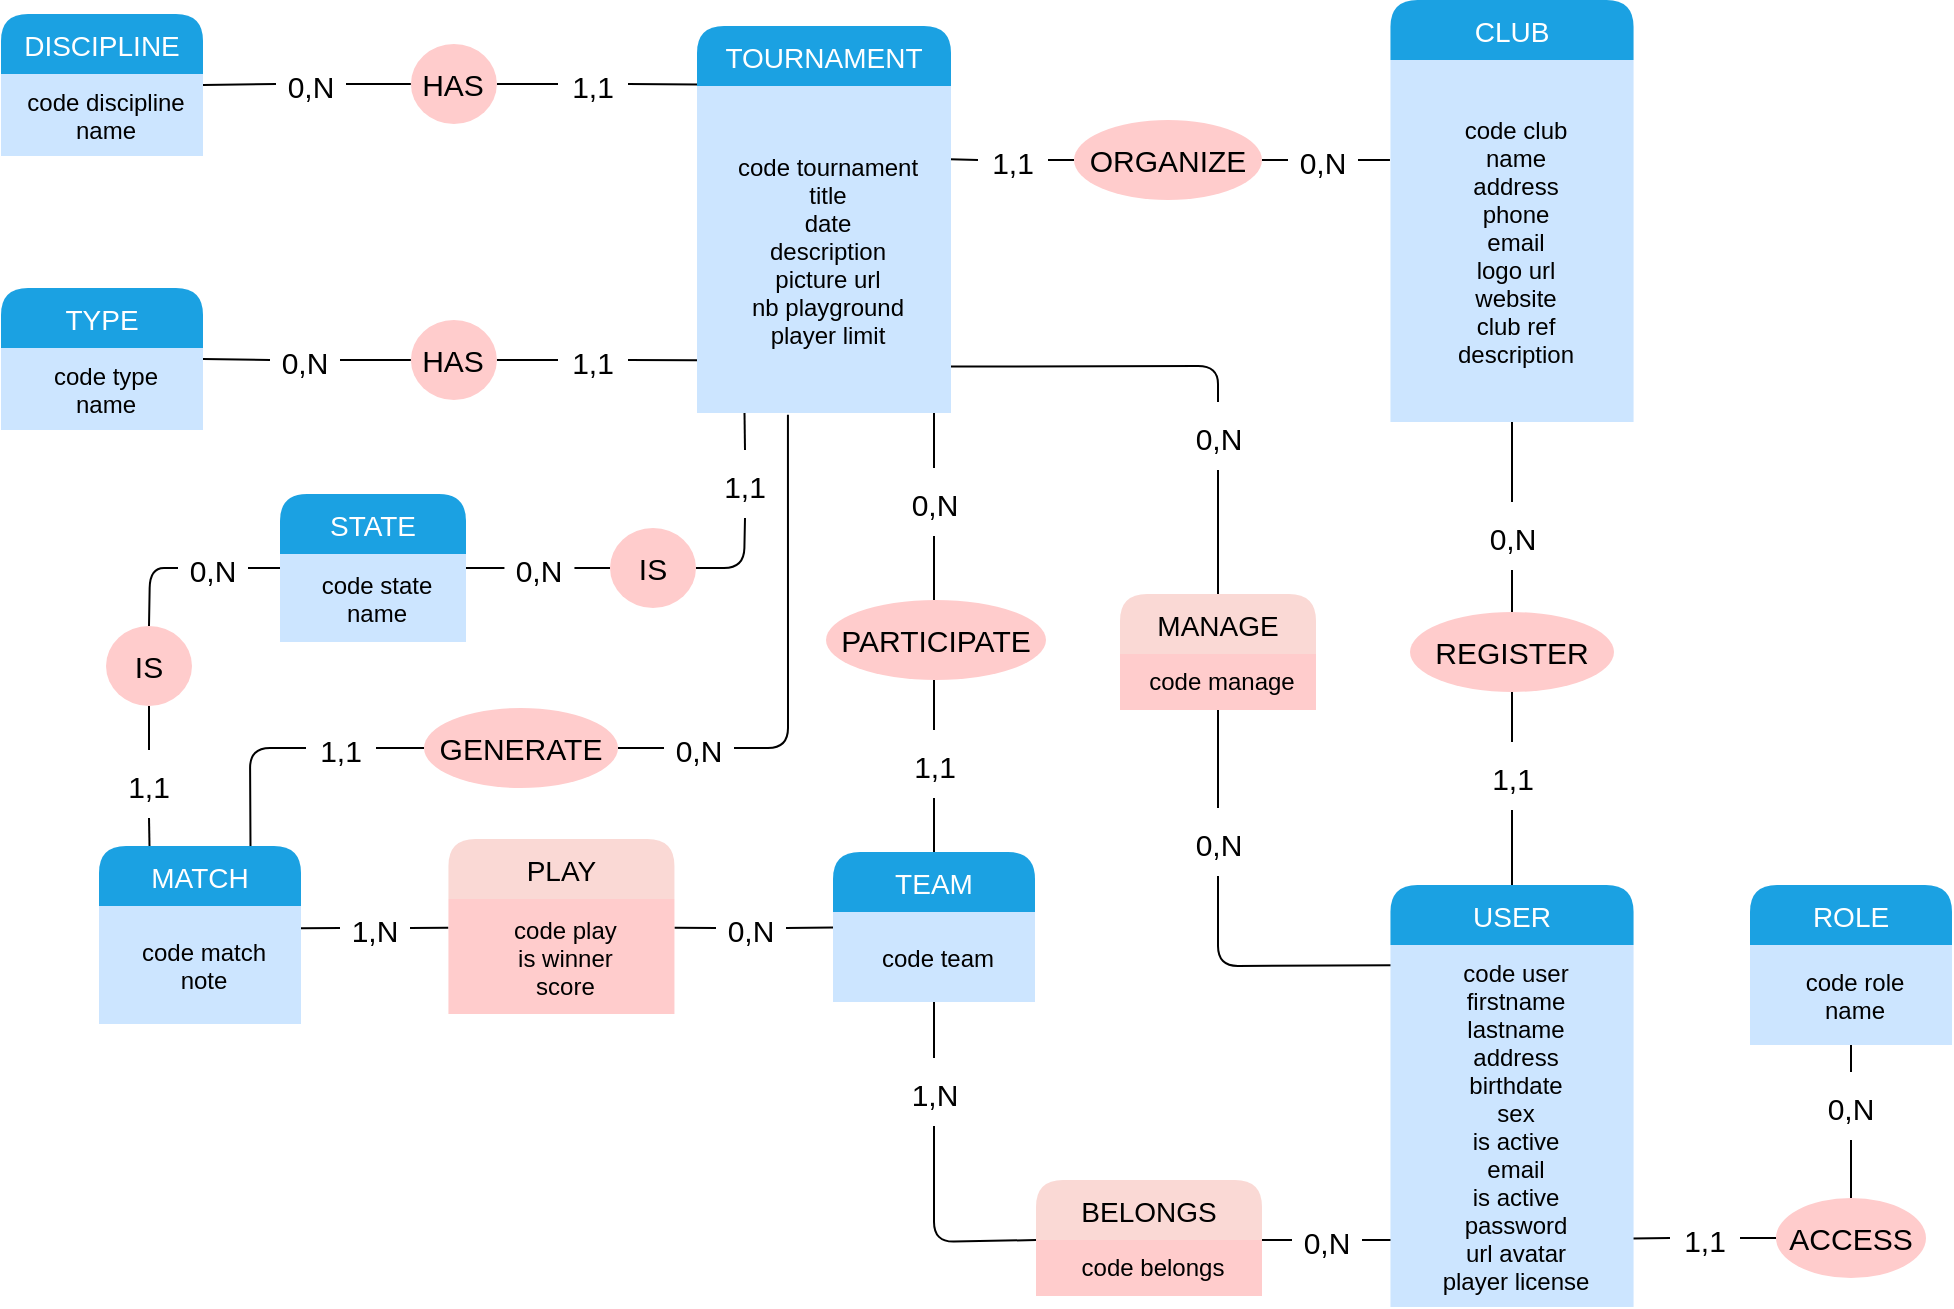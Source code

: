 <mxfile>
    <diagram id="q14IiLRXBmb8PRQ_uYk1" name="Page-1">
        <mxGraphModel dx="358" dy="567" grid="0" gridSize="10" guides="1" tooltips="1" connect="1" arrows="1" fold="1" page="1" pageScale="1" pageWidth="1169" pageHeight="827" background="#ffffff" math="0" shadow="0">
            <root>
                <mxCell id="0"/>
                <mxCell id="1" parent="0"/>
                <mxCell id="47" style="edgeStyle=none;html=1;exitX=1;exitY=0.5;exitDx=0;exitDy=0;entryX=0.007;entryY=0.151;entryDx=0;entryDy=0;entryPerimeter=0;fontSize=15;fontColor=#000000;startArrow=none;strokeColor=#000000;endArrow=none;endFill=0;" parent="1" source="57" target="207" edge="1">
                    <mxGeometry relative="1" as="geometry">
                        <mxPoint x="358.45" y="132.399" as="targetPoint"/>
                    </mxGeometry>
                </mxCell>
                <mxCell id="48" value="" style="edgeStyle=none;html=1;exitX=1;exitY=0.5;exitDx=0;exitDy=0;entryX=0;entryY=0.5;entryDx=0;entryDy=0;fontSize=15;fontColor=#000000;endArrow=none;startArrow=none;strokeColor=#000000;" parent="1" source="52" target="198" edge="1">
                    <mxGeometry relative="1" as="geometry">
                        <mxPoint x="125" y="131.5" as="sourcePoint"/>
                        <mxPoint x="191.0" y="132" as="targetPoint"/>
                    </mxGeometry>
                </mxCell>
                <mxCell id="49" style="edgeStyle=none;html=1;exitX=1;exitY=0.5;exitDx=0;exitDy=0;entryX=0.004;entryY=0.839;entryDx=0;entryDy=0;fontSize=15;fontColor=#000000;startArrow=none;entryPerimeter=0;endArrow=none;endFill=0;strokeColor=#000000;" parent="1" source="60" target="208" edge="1">
                    <mxGeometry relative="1" as="geometry">
                        <mxPoint x="357.55" y="270.031" as="targetPoint"/>
                    </mxGeometry>
                </mxCell>
                <mxCell id="51" value="" style="edgeStyle=none;html=1;exitX=1;exitY=0.5;exitDx=0;exitDy=0;entryX=0;entryY=0.5;entryDx=0;entryDy=0;fontSize=15;fontColor=#000000;endArrow=none;startArrow=none;strokeColor=#000000;" parent="1" source="54" target="196" edge="1">
                    <mxGeometry relative="1" as="geometry">
                        <mxPoint x="124.55" y="269.5" as="sourcePoint"/>
                        <mxPoint x="190.0" y="270" as="targetPoint"/>
                    </mxGeometry>
                </mxCell>
                <UserObject label="&lt;font style=&quot;font-size: 15px ; line-height: 1&quot;&gt;0,N&lt;/font&gt;" lucidchartObjectId="3bly9.hPKQTv" id="52">
                    <mxCell style="html=1;overflow=block;blockSpacing=1;whiteSpace=wrap;fontSize=20.2;spacing=3.8;strokeOpacity=0;fillOpacity=100;rounded=1;absoluteArcSize=1;arcSize=9;fillColor=none;strokeWidth=2;align=center;strokeColor=#000000;fontColor=#000000;" parent="1" vertex="1">
                        <mxGeometry x="159" y="115" width="35" height="34" as="geometry"/>
                    </mxCell>
                </UserObject>
                <mxCell id="53" value="" style="edgeStyle=none;html=1;exitX=1;exitY=0.5;exitDx=0;exitDy=0;entryX=0;entryY=0.5;entryDx=0;entryDy=0;fontSize=15;fontColor=#000000;endArrow=none;strokeColor=#000000;" parent="1" source="194" target="52" edge="1">
                    <mxGeometry relative="1" as="geometry">
                        <mxPoint x="97.0" y="131.5" as="sourcePoint"/>
                        <mxPoint x="191" y="132" as="targetPoint"/>
                    </mxGeometry>
                </mxCell>
                <UserObject label="&lt;font style=&quot;font-size: 15px ; line-height: 1&quot;&gt;0,N&lt;/font&gt;" lucidchartObjectId="3bly9.hPKQTv" id="54">
                    <mxCell style="html=1;overflow=block;blockSpacing=1;whiteSpace=wrap;fontSize=20.2;spacing=3.8;strokeOpacity=0;fillOpacity=100;rounded=1;absoluteArcSize=1;arcSize=9;fillColor=none;strokeWidth=2;align=center;strokeColor=#000000;fontColor=#000000;" parent="1" vertex="1">
                        <mxGeometry x="156" y="253" width="35" height="34" as="geometry"/>
                    </mxCell>
                </UserObject>
                <mxCell id="56" value="" style="edgeStyle=none;html=1;exitX=1;exitY=0.5;exitDx=0;exitDy=0;entryX=0;entryY=0.5;entryDx=0;entryDy=0;fontSize=15;fontColor=#000000;endArrow=none;strokeColor=#000000;" parent="1" source="191" target="54" edge="1">
                    <mxGeometry relative="1" as="geometry">
                        <mxPoint x="98.05" y="269.859" as="sourcePoint"/>
                        <mxPoint x="190.0" y="270" as="targetPoint"/>
                    </mxGeometry>
                </mxCell>
                <UserObject label="&lt;font style=&quot;font-size: 15px ; line-height: 1&quot;&gt;1,1&lt;/font&gt;" lucidchartObjectId="3bly9.hPKQTv" id="57">
                    <mxCell style="html=1;overflow=block;blockSpacing=1;whiteSpace=wrap;fontSize=20.2;spacing=3.8;strokeOpacity=0;fillOpacity=100;rounded=1;absoluteArcSize=1;arcSize=9;fillColor=none;strokeWidth=2;align=center;strokeColor=#000000;fontColor=#000000;" parent="1" vertex="1">
                        <mxGeometry x="300" y="115" width="35" height="34" as="geometry"/>
                    </mxCell>
                </UserObject>
                <mxCell id="58" value="" style="edgeStyle=none;html=1;exitX=1;exitY=0.5;exitDx=0;exitDy=0;entryX=0;entryY=0.5;entryDx=0;entryDy=0;fontSize=15;fontColor=#000000;startArrow=none;endArrow=none;strokeColor=#000000;" parent="1" source="198" target="57" edge="1">
                    <mxGeometry relative="1" as="geometry">
                        <mxPoint x="256.0" y="132" as="sourcePoint"/>
                        <mxPoint x="325.45" y="132.399" as="targetPoint"/>
                    </mxGeometry>
                </mxCell>
                <UserObject label="&lt;font style=&quot;font-size: 15px ; line-height: 1&quot;&gt;1,1&lt;/font&gt;" lucidchartObjectId="3bly9.hPKQTv" id="60">
                    <mxCell style="html=1;overflow=block;blockSpacing=1;whiteSpace=wrap;fontSize=20.2;spacing=3.8;strokeOpacity=0;fillOpacity=100;rounded=1;absoluteArcSize=1;arcSize=9;fillColor=none;strokeWidth=2;align=center;strokeColor=#000000;fontColor=#000000;" parent="1" vertex="1">
                        <mxGeometry x="300" y="253" width="35" height="34" as="geometry"/>
                    </mxCell>
                </UserObject>
                <mxCell id="61" value="" style="edgeStyle=none;html=1;exitX=1;exitY=0.5;exitDx=0;exitDy=0;entryX=0;entryY=0.5;entryDx=0;entryDy=0;fontSize=15;fontColor=#000000;startArrow=none;endArrow=none;strokeColor=#000000;" parent="1" source="196" target="60" edge="1">
                    <mxGeometry relative="1" as="geometry">
                        <mxPoint x="324.55" y="270.031" as="targetPoint"/>
                        <mxPoint x="255.45" y="270" as="sourcePoint"/>
                    </mxGeometry>
                </mxCell>
                <mxCell id="62" style="edgeStyle=none;html=1;exitX=1;exitY=0.5;exitDx=0;exitDy=0;fontSize=15;fontColor=#000000;startArrow=none;strokeColor=#000000;endArrow=none;endFill=0;entryX=-0.002;entryY=0.276;entryDx=0;entryDy=0;entryPerimeter=0;" parent="1" source="67" target="205" edge="1">
                    <mxGeometry relative="1" as="geometry">
                        <mxPoint x="702" y="170" as="targetPoint"/>
                    </mxGeometry>
                </mxCell>
                <mxCell id="64" value="" style="edgeStyle=none;html=1;exitX=1;exitY=0.5;exitDx=0;exitDy=0;entryX=0;entryY=0.5;entryDx=0;entryDy=0;fontSize=15;fontColor=#000000;endArrow=none;startArrow=none;strokeColor=#000000;" parent="1" source="65" target="203" edge="1">
                    <mxGeometry relative="1" as="geometry">
                        <mxPoint x="506" y="169.5" as="sourcePoint"/>
                        <mxPoint x="572" y="170" as="targetPoint"/>
                    </mxGeometry>
                </mxCell>
                <UserObject label="&lt;font style=&quot;font-size: 15px ; line-height: 1&quot;&gt;1,1&lt;/font&gt;" lucidchartObjectId="3bly9.hPKQTv" id="65">
                    <mxCell style="html=1;overflow=block;blockSpacing=1;whiteSpace=wrap;fontSize=20.2;spacing=3.8;strokeOpacity=0;fillOpacity=100;rounded=1;absoluteArcSize=1;arcSize=9;fillColor=none;strokeWidth=2;align=center;strokeColor=#000000;fontColor=#000000;" parent="1" vertex="1">
                        <mxGeometry x="510" y="153" width="35" height="34" as="geometry"/>
                    </mxCell>
                </UserObject>
                <mxCell id="66" value="" style="edgeStyle=none;html=1;exitX=0.996;exitY=0.224;exitDx=0;exitDy=0;entryX=0;entryY=0.5;entryDx=0;entryDy=0;fontSize=15;fontColor=#000000;endArrow=none;exitPerimeter=0;strokeColor=#000000;" parent="1" source="208" target="65" edge="1">
                    <mxGeometry relative="1" as="geometry">
                        <mxPoint x="507.85" y="169.986" as="sourcePoint"/>
                        <mxPoint x="567.55" y="194" as="targetPoint"/>
                    </mxGeometry>
                </mxCell>
                <UserObject label="&lt;font style=&quot;font-size: 15px ; line-height: 1&quot;&gt;0,N&lt;/font&gt;" lucidchartObjectId="3bly9.hPKQTv" id="67">
                    <mxCell style="html=1;overflow=block;blockSpacing=1;whiteSpace=wrap;fontSize=20.2;spacing=3.8;strokeOpacity=0;fillOpacity=100;rounded=1;absoluteArcSize=1;arcSize=9;fillColor=none;strokeWidth=2;align=center;strokeColor=#000000;fontColor=#000000;" parent="1" vertex="1">
                        <mxGeometry x="665" y="153" width="35" height="34" as="geometry"/>
                    </mxCell>
                </UserObject>
                <mxCell id="68" value="" style="edgeStyle=none;html=1;exitX=1;exitY=0.5;exitDx=0;exitDy=0;entryX=0;entryY=0.5;entryDx=0;entryDy=0;fontSize=15;fontColor=#000000;startArrow=none;endArrow=none;strokeColor=#000000;" parent="1" source="203" target="67" edge="1">
                    <mxGeometry relative="1" as="geometry">
                        <mxPoint x="637" y="170" as="sourcePoint"/>
                        <mxPoint x="706.45" y="170.399" as="targetPoint"/>
                    </mxGeometry>
                </mxCell>
                <mxCell id="70" style="edgeStyle=none;html=1;exitX=0.5;exitY=0;exitDx=0;exitDy=0;fontSize=15;fontColor=#000000;endArrow=none;endFill=0;strokeColor=#000000;startArrow=none;entryX=0.5;entryY=1;entryDx=0;entryDy=0;" parent="1" source="72" target="204" edge="1">
                    <mxGeometry relative="1" as="geometry">
                        <mxPoint x="777" y="315" as="targetPoint"/>
                    </mxGeometry>
                </mxCell>
                <mxCell id="71" style="edgeStyle=none;html=1;exitX=0.5;exitY=1;exitDx=0;exitDy=0;entryX=0.5;entryY=0;entryDx=0;entryDy=0;fontSize=15;fontColor=#000000;endArrow=none;endFill=0;strokeColor=#000000;startArrow=none;" parent="1" source="74" target="175" edge="1">
                    <mxGeometry relative="1" as="geometry">
                        <mxPoint x="777" y="515" as="targetPoint"/>
                    </mxGeometry>
                </mxCell>
                <UserObject label="&lt;font style=&quot;font-size: 15px ; line-height: 1&quot;&gt;0,N&lt;/font&gt;" lucidchartObjectId="3bly9.hPKQTv" id="72">
                    <mxCell style="html=1;overflow=block;blockSpacing=1;whiteSpace=wrap;fontSize=20.2;spacing=3.8;strokeOpacity=0;fillOpacity=100;rounded=1;absoluteArcSize=1;arcSize=9;fillColor=none;strokeWidth=2;align=center;strokeColor=#000000;fontColor=#000000;" parent="1" vertex="1">
                        <mxGeometry x="759.5" y="341" width="35" height="34" as="geometry"/>
                    </mxCell>
                </UserObject>
                <mxCell id="73" value="" style="edgeStyle=none;html=1;exitX=0.5;exitY=0;exitDx=0;exitDy=0;fontSize=15;fontColor=#000000;endArrow=none;endFill=0;strokeColor=#000000;entryX=0.5;entryY=1;entryDx=0;entryDy=0;" parent="1" source="202" target="72" edge="1">
                    <mxGeometry relative="1" as="geometry">
                        <mxPoint x="777" y="395" as="sourcePoint"/>
                        <mxPoint x="777" y="315" as="targetPoint"/>
                    </mxGeometry>
                </mxCell>
                <UserObject label="&lt;font style=&quot;font-size: 15px ; line-height: 1&quot;&gt;1,1&lt;/font&gt;" lucidchartObjectId="3bly9.hPKQTv" id="74">
                    <mxCell style="html=1;overflow=block;blockSpacing=1;whiteSpace=wrap;fontSize=20.2;spacing=3.8;strokeOpacity=0;fillOpacity=100;rounded=1;absoluteArcSize=1;arcSize=9;fillColor=none;strokeWidth=2;align=center;strokeColor=#000000;fontColor=#000000;" parent="1" vertex="1">
                        <mxGeometry x="759.5" y="461" width="35" height="34" as="geometry"/>
                    </mxCell>
                </UserObject>
                <mxCell id="75" value="" style="edgeStyle=none;html=1;exitX=0.5;exitY=1;exitDx=0;exitDy=0;entryX=0.5;entryY=0;entryDx=0;entryDy=0;fontSize=15;fontColor=#000000;endArrow=none;endFill=0;strokeColor=#000000;" parent="1" source="202" target="74" edge="1">
                    <mxGeometry relative="1" as="geometry">
                        <mxPoint x="777" y="437.0" as="sourcePoint"/>
                        <mxPoint x="777" y="515.0" as="targetPoint"/>
                    </mxGeometry>
                </mxCell>
                <mxCell id="93" value="" style="edgeStyle=none;html=1;exitX=1;exitY=0.5;exitDx=0;exitDy=0;entryX=0;entryY=0.5;entryDx=0;entryDy=0;fontSize=15;fontColor=#000000;endArrow=none;endFill=0;strokeColor=#000000;startArrow=none;" parent="1" source="94" target="179" edge="1">
                    <mxGeometry relative="1" as="geometry">
                        <mxPoint x="852" y="637.5" as="sourcePoint"/>
                        <mxPoint x="917.0" y="709" as="targetPoint"/>
                        <Array as="points"/>
                    </mxGeometry>
                </mxCell>
                <UserObject label="&lt;font style=&quot;font-size: 15px ; line-height: 1&quot;&gt;1,1&lt;/font&gt;" lucidchartObjectId="3bly9.hPKQTv" id="94">
                    <mxCell style="html=1;overflow=block;blockSpacing=1;whiteSpace=wrap;fontSize=20.2;spacing=3.8;strokeOpacity=0;fillOpacity=100;rounded=1;absoluteArcSize=1;arcSize=9;fillColor=none;strokeWidth=2;align=center;strokeColor=#000000;fontColor=#000000;" parent="1" vertex="1">
                        <mxGeometry x="856" y="692" width="35" height="34" as="geometry"/>
                    </mxCell>
                </UserObject>
                <mxCell id="95" value="" style="edgeStyle=none;html=1;exitX=0.994;exitY=0.811;exitDx=0;exitDy=0;entryX=0;entryY=0.5;entryDx=0;entryDy=0;fontSize=15;fontColor=#000000;endArrow=none;endFill=0;strokeColor=#000000;exitPerimeter=0;" parent="1" source="176" target="94" edge="1">
                    <mxGeometry relative="1" as="geometry">
                        <mxPoint x="851.85" y="637.677" as="sourcePoint"/>
                        <mxPoint x="942.0" y="718" as="targetPoint"/>
                        <Array as="points"/>
                    </mxGeometry>
                </mxCell>
                <UserObject label="&lt;font style=&quot;font-size: 15px ; line-height: 1&quot;&gt;0,N&lt;/font&gt;" lucidchartObjectId="3bly9.hPKQTv" id="96">
                    <mxCell style="html=1;overflow=block;blockSpacing=1;whiteSpace=wrap;fontSize=20.2;spacing=3.8;strokeOpacity=0;fillOpacity=100;rounded=1;absoluteArcSize=1;arcSize=9;fillColor=none;strokeWidth=2;align=center;strokeColor=#000000;fontColor=#000000;" parent="1" vertex="1">
                        <mxGeometry x="929" y="626" width="35" height="34" as="geometry"/>
                    </mxCell>
                </UserObject>
                <mxCell id="107" style="edgeStyle=none;html=1;exitX=0.5;exitY=0;exitDx=0;exitDy=0;entryX=0.5;entryY=1;entryDx=0;entryDy=0;fontSize=15;fontColor=#000000;endArrow=none;endFill=0;strokeColor=#000000;startArrow=none;" parent="1" source="111" target="161" edge="1">
                    <mxGeometry relative="1" as="geometry">
                        <mxPoint x="488" y="592.104" as="targetPoint"/>
                    </mxGeometry>
                </mxCell>
                <UserObject label="&lt;font style=&quot;font-size: 15px ; line-height: 1&quot;&gt;0,N&lt;/font&gt;" lucidchartObjectId="3bly9.hPKQTv" id="109">
                    <mxCell style="html=1;overflow=block;blockSpacing=1;whiteSpace=wrap;fontSize=20.2;spacing=3.8;strokeOpacity=0;fillOpacity=100;rounded=1;absoluteArcSize=1;arcSize=9;fillColor=none;strokeWidth=2;align=center;strokeColor=#000000;fontColor=#000000;" parent="1" vertex="1">
                        <mxGeometry x="667" y="693" width="35" height="34" as="geometry"/>
                    </mxCell>
                </UserObject>
                <mxCell id="110" value="" style="edgeStyle=none;html=1;fontSize=15;fontColor=#000000;endArrow=none;endFill=0;strokeColor=#000000;exitX=1;exitY=0;exitDx=0;exitDy=0;entryX=0;entryY=0.5;entryDx=0;entryDy=0;" parent="1" source="170" target="109" edge="1">
                    <mxGeometry relative="1" as="geometry">
                        <mxPoint x="627.45" y="709.405" as="sourcePoint"/>
                        <mxPoint x="653" y="709" as="targetPoint"/>
                    </mxGeometry>
                </mxCell>
                <UserObject label="&lt;font style=&quot;font-size: 15px ; line-height: 1&quot;&gt;1,N&lt;/font&gt;" lucidchartObjectId="3bly9.hPKQTv" id="111">
                    <mxCell style="html=1;overflow=block;blockSpacing=1;whiteSpace=wrap;fontSize=20.2;spacing=3.8;strokeOpacity=0;fillOpacity=100;rounded=1;absoluteArcSize=1;arcSize=9;fillColor=none;strokeWidth=2;align=center;strokeColor=#000000;fontColor=#000000;" parent="1" vertex="1">
                        <mxGeometry x="470.5" y="619" width="35" height="34" as="geometry"/>
                    </mxCell>
                </UserObject>
                <mxCell id="112" value="" style="edgeStyle=none;html=1;exitX=0;exitY=0;exitDx=0;exitDy=0;entryX=0.5;entryY=1;entryDx=0;entryDy=0;fontSize=15;fontColor=#000000;endArrow=none;endFill=0;strokeColor=#000000;" parent="1" source="170" target="111" edge="1">
                    <mxGeometry relative="1" as="geometry">
                        <mxPoint x="552" y="710" as="sourcePoint"/>
                        <mxPoint x="132" y="549.665" as="targetPoint"/>
                        <Array as="points">
                            <mxPoint x="488" y="711"/>
                        </Array>
                    </mxGeometry>
                </mxCell>
                <mxCell id="121" style="edgeStyle=none;html=1;exitX=0.5;exitY=1;exitDx=0;exitDy=0;entryX=0.5;entryY=0;entryDx=0;entryDy=0;fontSize=15;fontColor=#000000;endArrow=none;endFill=0;strokeColor=#000000;" parent="1" source="113" target="160" edge="1">
                    <mxGeometry relative="1" as="geometry">
                        <mxPoint x="488" y="502.0" as="targetPoint"/>
                    </mxGeometry>
                </mxCell>
                <UserObject label="&lt;font style=&quot;font-size: 15px ; line-height: 1&quot;&gt;1,1&lt;/font&gt;" lucidchartObjectId="3bly9.hPKQTv" id="113">
                    <mxCell style="html=1;overflow=block;blockSpacing=1;whiteSpace=wrap;fontSize=20.2;spacing=3.8;strokeOpacity=0;fillOpacity=100;rounded=1;absoluteArcSize=1;arcSize=9;fillColor=none;strokeWidth=2;align=center;strokeColor=#000000;fontColor=#000000;" parent="1" vertex="1">
                        <mxGeometry x="470.5" y="455" width="35" height="34" as="geometry"/>
                    </mxCell>
                </UserObject>
                <mxCell id="119" style="edgeStyle=none;html=1;exitX=0.5;exitY=0;exitDx=0;exitDy=0;entryX=0.933;entryY=0.995;entryDx=0;entryDy=0;fontSize=15;fontColor=#000000;endArrow=none;endFill=0;strokeColor=#000000;entryPerimeter=0;" parent="1" source="115" target="208" edge="1">
                    <mxGeometry relative="1" as="geometry">
                        <mxPoint x="475" y="296.5" as="targetPoint"/>
                    </mxGeometry>
                </mxCell>
                <UserObject label="&lt;font style=&quot;font-size: 15px ; line-height: 1&quot;&gt;0,N&lt;/font&gt;" lucidchartObjectId="3bly9.hPKQTv" id="115">
                    <mxCell style="html=1;overflow=block;blockSpacing=1;whiteSpace=wrap;fontSize=20.2;spacing=3.8;strokeOpacity=0;fillOpacity=100;rounded=1;absoluteArcSize=1;arcSize=9;fillColor=none;strokeWidth=2;align=center;strokeColor=#000000;fontColor=#000000;" parent="1" vertex="1">
                        <mxGeometry x="470.5" y="324" width="35" height="34" as="geometry"/>
                    </mxCell>
                </UserObject>
                <mxCell id="124" style="edgeStyle=none;html=1;exitX=0.5;exitY=0;exitDx=0;exitDy=0;entryX=0.996;entryY=0.858;entryDx=0;entryDy=0;entryPerimeter=0;fontSize=15;fontColor=#000000;endArrow=none;endFill=0;strokeColor=#000000;startArrow=none;" parent="1" source="126" target="208" edge="1">
                    <mxGeometry relative="1" as="geometry">
                        <Array as="points">
                            <mxPoint x="630" y="273"/>
                        </Array>
                        <mxPoint x="510.7" y="273.584" as="targetPoint"/>
                    </mxGeometry>
                </mxCell>
                <mxCell id="125" style="edgeStyle=none;html=1;exitX=0.5;exitY=1;exitDx=0;exitDy=0;entryX=0.011;entryY=0.056;entryDx=0;entryDy=0;entryPerimeter=0;fontSize=15;fontColor=#000000;endArrow=none;endFill=0;strokeColor=#000000;startArrow=none;" parent="1" source="129" target="176" edge="1">
                    <mxGeometry relative="1" as="geometry">
                        <Array as="points">
                            <mxPoint x="630" y="573"/>
                        </Array>
                        <mxPoint x="700.05" y="572.639" as="targetPoint"/>
                    </mxGeometry>
                </mxCell>
                <mxCell id="128" style="edgeStyle=none;html=1;exitX=0.5;exitY=1;exitDx=0;exitDy=0;entryX=0.5;entryY=0;entryDx=0;entryDy=0;fontSize=15;fontColor=#000000;endArrow=none;endFill=0;strokeColor=#000000;" parent="1" source="126" target="171" edge="1">
                    <mxGeometry relative="1" as="geometry">
                        <mxPoint x="630" y="383" as="targetPoint"/>
                    </mxGeometry>
                </mxCell>
                <UserObject label="&lt;font style=&quot;font-size: 15px ; line-height: 1&quot;&gt;0,N&lt;/font&gt;" lucidchartObjectId="3bly9.hPKQTv" id="126">
                    <mxCell style="html=1;overflow=block;blockSpacing=1;whiteSpace=wrap;fontSize=20.2;spacing=3.8;strokeOpacity=0;fillOpacity=100;rounded=1;absoluteArcSize=1;arcSize=9;fillColor=none;strokeWidth=2;align=center;strokeColor=#000000;fontColor=#000000;" parent="1" vertex="1">
                        <mxGeometry x="612.5" y="291" width="35" height="34" as="geometry"/>
                    </mxCell>
                </UserObject>
                <UserObject label="&lt;font style=&quot;font-size: 15px ; line-height: 1&quot;&gt;0,N&lt;/font&gt;" lucidchartObjectId="3bly9.hPKQTv" id="129">
                    <mxCell style="html=1;overflow=block;blockSpacing=1;whiteSpace=wrap;fontSize=20.2;spacing=3.8;strokeOpacity=0;fillOpacity=100;rounded=1;absoluteArcSize=1;arcSize=9;fillColor=none;strokeWidth=2;align=center;strokeColor=#000000;fontColor=#000000;" parent="1" vertex="1">
                        <mxGeometry x="612.5" y="494" width="35" height="34" as="geometry"/>
                    </mxCell>
                </UserObject>
                <mxCell id="130" value="" style="edgeStyle=none;html=1;exitX=0.5;exitY=1;exitDx=0;exitDy=0;entryX=0.5;entryY=0;entryDx=0;entryDy=0;fontSize=15;fontColor=#000000;endArrow=none;endFill=0;strokeColor=#000000;" parent="1" source="172" target="129" edge="1">
                    <mxGeometry relative="1" as="geometry">
                        <mxPoint x="630" y="449" as="sourcePoint"/>
                        <mxPoint x="719.05" y="593.639" as="targetPoint"/>
                        <Array as="points"/>
                    </mxGeometry>
                </mxCell>
                <mxCell id="135" value="" style="edgeStyle=none;html=1;fontSize=15;fontColor=#000000;endArrow=none;endFill=0;strokeColor=#000000;exitX=1;exitY=0.5;exitDx=0;exitDy=0;entryX=0.005;entryY=0.815;entryDx=0;entryDy=0;entryPerimeter=0;" parent="1" source="109" target="176" edge="1">
                    <mxGeometry relative="1" as="geometry">
                        <mxPoint x="644.45" y="719" as="sourcePoint"/>
                        <mxPoint x="702.3" y="709.974" as="targetPoint"/>
                    </mxGeometry>
                </mxCell>
                <mxCell id="139" style="edgeStyle=none;html=1;exitX=0.5;exitY=1;exitDx=0;exitDy=0;entryX=0.5;entryY=0;entryDx=0;entryDy=0;fontSize=15;fontColor=#000000;endArrow=none;endFill=0;strokeColor=#000000;" parent="1" target="113" edge="1">
                    <mxGeometry relative="1" as="geometry">
                        <mxPoint x="488" y="430" as="sourcePoint"/>
                        <mxPoint x="461" y="615" as="targetPoint"/>
                    </mxGeometry>
                </mxCell>
                <UserObject label="&lt;font style=&quot;font-size: 15px ; line-height: 1&quot;&gt;0,N&lt;/font&gt;" lucidchartObjectId="3bly9.hPKQTv" id="142">
                    <mxCell style="html=1;overflow=block;blockSpacing=1;whiteSpace=wrap;fontSize=20.2;spacing=3.8;strokeOpacity=0;fillOpacity=100;rounded=1;absoluteArcSize=1;arcSize=35;fillColor=none;strokeWidth=2;align=center;strokeColor=#000000;fontColor=#000000;" parent="1" vertex="1">
                        <mxGeometry x="353" y="447" width="35" height="34" as="geometry"/>
                    </mxCell>
                </UserObject>
                <mxCell id="144" style="edgeStyle=none;html=1;exitX=1;exitY=0.5;exitDx=0;exitDy=0;entryX=0;entryY=0.5;entryDx=0;entryDy=0;fontSize=15;fontColor=#000000;endArrow=none;endFill=0;strokeColor=#000000;" parent="1" source="200" target="142" edge="1">
                    <mxGeometry relative="1" as="geometry">
                        <mxPoint x="214.45" y="464" as="sourcePoint"/>
                        <mxPoint x="338" y="464.0" as="targetPoint"/>
                    </mxGeometry>
                </mxCell>
                <mxCell id="145" style="edgeStyle=none;html=1;exitX=0.358;exitY=1.005;exitDx=0;exitDy=0;entryX=1;entryY=0.5;entryDx=0;entryDy=0;fontSize=15;fontColor=#000000;endArrow=none;endFill=0;strokeColor=#000000;exitPerimeter=0;" parent="1" source="208" target="142" edge="1">
                    <mxGeometry relative="1" as="geometry">
                        <mxPoint x="425.883" y="297.318" as="sourcePoint"/>
                        <mxPoint x="409.0" y="464" as="targetPoint"/>
                        <Array as="points">
                            <mxPoint x="415" y="464"/>
                        </Array>
                    </mxGeometry>
                </mxCell>
                <mxCell id="146" style="edgeStyle=none;html=1;exitX=0;exitY=0.5;exitDx=0;exitDy=0;fontSize=15;fontColor=#000000;endArrow=none;endFill=0;strokeColor=#000000;entryX=1;entryY=0.5;entryDx=0;entryDy=0;" parent="1" source="200" target="147" edge="1">
                    <mxGeometry relative="1" as="geometry">
                        <mxPoint x="149.0" y="464" as="sourcePoint"/>
                        <mxPoint x="112" y="464" as="targetPoint"/>
                    </mxGeometry>
                </mxCell>
                <UserObject label="&lt;font style=&quot;font-size: 15px ; line-height: 1&quot;&gt;1,1&lt;/font&gt;" lucidchartObjectId="3bly9.hPKQTv" id="147">
                    <mxCell style="html=1;overflow=block;blockSpacing=1;whiteSpace=wrap;fontSize=20.2;spacing=3.8;strokeOpacity=0;fillOpacity=100;rounded=1;absoluteArcSize=1;arcSize=35;fillColor=none;strokeWidth=2;align=center;strokeColor=#000000;fontColor=#000000;" parent="1" vertex="1">
                        <mxGeometry x="174" y="447" width="35" height="34" as="geometry"/>
                    </mxCell>
                </UserObject>
                <mxCell id="148" style="edgeStyle=none;html=1;exitX=0;exitY=0.5;exitDx=0;exitDy=0;fontSize=15;fontColor=#000000;endArrow=none;endFill=0;strokeColor=#000000;entryX=0.75;entryY=0;entryDx=0;entryDy=0;" parent="1" source="147" target="158" edge="1">
                    <mxGeometry relative="1" as="geometry">
                        <mxPoint x="167.0" y="402" as="sourcePoint"/>
                        <mxPoint x="35" y="497.5" as="targetPoint"/>
                        <Array as="points">
                            <mxPoint x="146" y="464"/>
                        </Array>
                    </mxGeometry>
                </mxCell>
                <UserObject label="&lt;font style=&quot;font-size: 15px ; line-height: 1&quot;&gt;1,N&lt;/font&gt;" lucidchartObjectId="3bly9.hPKQTv" id="151">
                    <mxCell style="html=1;overflow=block;blockSpacing=1;whiteSpace=wrap;fontSize=20.2;spacing=3.8;strokeOpacity=0;fillOpacity=100;rounded=1;absoluteArcSize=1;arcSize=9;fillColor=none;strokeWidth=2;align=center;strokeColor=#000000;fontColor=#000000;" parent="1" vertex="1">
                        <mxGeometry x="191" y="537" width="35" height="34" as="geometry"/>
                    </mxCell>
                </UserObject>
                <UserObject label="&lt;font style=&quot;font-size: 15px ; line-height: 1&quot;&gt;0,N&lt;/font&gt;" lucidchartObjectId="3bly9.hPKQTv" id="152">
                    <mxCell style="html=1;overflow=block;blockSpacing=1;whiteSpace=wrap;fontSize=20.2;spacing=3.8;strokeOpacity=0;fillOpacity=100;rounded=1;absoluteArcSize=1;arcSize=35;fillColor=none;strokeWidth=2;align=center;strokeColor=#000000;fontColor=#000000;" parent="1" vertex="1">
                        <mxGeometry x="379" y="537" width="35" height="34" as="geometry"/>
                    </mxCell>
                </UserObject>
                <mxCell id="154" style="edgeStyle=none;html=1;entryX=1;entryY=0.5;entryDx=0;entryDy=0;fontSize=15;fontColor=#000000;endArrow=none;endFill=0;strokeColor=#000000;startArrow=none;exitX=0.004;exitY=0.173;exitDx=0;exitDy=0;exitPerimeter=0;" parent="1" source="161" target="152" edge="1">
                    <mxGeometry relative="1" as="geometry">
                        <mxPoint x="385" y="554" as="sourcePoint"/>
                        <mxPoint x="437" y="613.608" as="targetPoint"/>
                    </mxGeometry>
                </mxCell>
                <mxCell id="155" style="edgeStyle=none;html=1;entryX=0;entryY=0.5;entryDx=0;entryDy=0;fontSize=15;fontColor=#000000;endArrow=none;endFill=0;strokeColor=#000000;startArrow=none;exitX=1;exitY=0.25;exitDx=0;exitDy=0;" parent="1" source="167" target="152" edge="1">
                    <mxGeometry relative="1" as="geometry">
                        <mxPoint x="278" y="554" as="sourcePoint"/>
                        <mxPoint x="356" y="554.0" as="targetPoint"/>
                    </mxGeometry>
                </mxCell>
                <mxCell id="156" style="edgeStyle=none;html=1;exitX=0.999;exitY=0.189;exitDx=0;exitDy=0;entryX=0;entryY=0.5;entryDx=0;entryDy=0;fontSize=15;fontColor=#000000;endArrow=none;endFill=0;strokeColor=#000000;startArrow=none;exitPerimeter=0;" parent="1" source="159" target="151" edge="1">
                    <mxGeometry relative="1" as="geometry">
                        <mxPoint x="94.95" y="548.66" as="sourcePoint"/>
                        <mxPoint x="436" y="613.608" as="targetPoint"/>
                    </mxGeometry>
                </mxCell>
                <mxCell id="157" style="edgeStyle=none;html=1;entryX=1;entryY=0.5;entryDx=0;entryDy=0;fontSize=15;fontColor=#000000;endArrow=none;endFill=0;strokeColor=#000000;startArrow=none;exitX=0;exitY=0.25;exitDx=0;exitDy=0;" parent="1" source="167" target="151" edge="1">
                    <mxGeometry relative="1" as="geometry">
                        <mxPoint x="128" y="554" as="sourcePoint"/>
                        <mxPoint x="93" y="553" as="targetPoint"/>
                    </mxGeometry>
                </mxCell>
                <mxCell id="158" value="MATCH" style="swimlane;childLayout=stackLayout;horizontal=1;startSize=30;horizontalStack=0;rounded=1;fontSize=14;fontStyle=0;strokeWidth=2;resizeParent=0;resizeLast=1;shadow=0;dashed=0;align=center;fillColor=#1ba1e2;fontColor=#ffffff;strokeColor=none;swimlaneLine=0;" parent="1" vertex="1">
                    <mxGeometry x="70.5" y="513" width="101" height="89" as="geometry">
                        <mxRectangle x="206" y="605" width="76" height="30" as="alternateBounds"/>
                    </mxGeometry>
                </mxCell>
                <mxCell id="159" value="code match&#10;note" style="align=center;strokeColor=none;fillColor=#cce5ff;spacingLeft=4;fontSize=12;verticalAlign=middle;resizable=0;rotatable=0;part=1;fontColor=#000000;" parent="158" vertex="1">
                    <mxGeometry y="30" width="101" height="59" as="geometry"/>
                </mxCell>
                <mxCell id="160" value="TEAM" style="swimlane;childLayout=stackLayout;horizontal=1;startSize=30;horizontalStack=0;rounded=1;fontSize=14;fontStyle=0;strokeWidth=2;resizeParent=0;resizeLast=1;shadow=0;dashed=0;align=center;fillColor=#1ba1e2;fontColor=#ffffff;strokeColor=none;swimlaneLine=0;" parent="1" vertex="1">
                    <mxGeometry x="437.5" y="516" width="101" height="75" as="geometry">
                        <mxRectangle x="206" y="605" width="76" height="30" as="alternateBounds"/>
                    </mxGeometry>
                </mxCell>
                <mxCell id="161" value="code team" style="align=center;strokeColor=none;fillColor=#cce5ff;spacingLeft=4;fontSize=12;verticalAlign=middle;resizable=0;rotatable=0;part=1;fontColor=#000000;" parent="160" vertex="1">
                    <mxGeometry y="30" width="101" height="45" as="geometry"/>
                </mxCell>
                <mxCell id="166" value="PLAY" style="swimlane;childLayout=stackLayout;horizontal=1;startSize=30;horizontalStack=0;rounded=1;fontSize=14;fontStyle=0;strokeWidth=2;resizeParent=0;resizeLast=1;shadow=0;dashed=0;align=center;fillColor=#fad9d5;strokeColor=none;swimlaneLine=0;fontColor=#000000;" parent="1" vertex="1">
                    <mxGeometry x="245.22" y="509.5" width="113" height="87.5" as="geometry">
                        <mxRectangle x="206" y="605" width="76" height="30" as="alternateBounds"/>
                    </mxGeometry>
                </mxCell>
                <mxCell id="167" value="code play&#10;is winner&#10;score" style="align=center;strokeColor=none;fillColor=#ffcccc;spacingLeft=4;fontSize=12;verticalAlign=middle;resizable=0;rotatable=0;part=1;fontColor=#000000;" parent="166" vertex="1">
                    <mxGeometry y="30" width="113" height="57.5" as="geometry"/>
                </mxCell>
                <mxCell id="169" value="BELONGS" style="swimlane;childLayout=stackLayout;horizontal=1;startSize=30;horizontalStack=0;rounded=1;fontSize=14;fontStyle=0;strokeWidth=2;resizeParent=0;resizeLast=1;shadow=0;dashed=0;align=center;fillColor=#fad9d5;strokeColor=none;swimlaneLine=0;fontColor=#000000;" parent="1" vertex="1">
                    <mxGeometry x="539" y="680" width="113" height="58" as="geometry">
                        <mxRectangle x="206" y="605" width="76" height="30" as="alternateBounds"/>
                    </mxGeometry>
                </mxCell>
                <mxCell id="170" value="code belongs" style="align=center;strokeColor=none;fillColor=#ffcccc;spacingLeft=4;fontSize=12;verticalAlign=top;resizable=0;rotatable=0;part=1;fontColor=#000000;" parent="169" vertex="1">
                    <mxGeometry y="30" width="113" height="28" as="geometry"/>
                </mxCell>
                <mxCell id="171" value="MANAGE" style="swimlane;childLayout=stackLayout;horizontal=1;startSize=30;horizontalStack=0;rounded=1;fontSize=14;fontStyle=0;strokeWidth=2;resizeParent=0;resizeLast=1;shadow=0;dashed=0;align=center;fillColor=#fad9d5;strokeColor=none;swimlaneLine=0;fontColor=#000000;" parent="1" vertex="1">
                    <mxGeometry x="581" y="387" width="98" height="58" as="geometry">
                        <mxRectangle x="206" y="605" width="76" height="30" as="alternateBounds"/>
                    </mxGeometry>
                </mxCell>
                <mxCell id="172" value="code manage" style="align=center;strokeColor=none;fillColor=#ffcccc;spacingLeft=4;fontSize=12;verticalAlign=top;resizable=0;rotatable=0;part=1;fontColor=#000000;" parent="171" vertex="1">
                    <mxGeometry y="30" width="98" height="28" as="geometry"/>
                </mxCell>
                <mxCell id="175" value="USER" style="swimlane;childLayout=stackLayout;horizontal=1;startSize=30;horizontalStack=0;rounded=1;fontSize=14;fontStyle=0;strokeWidth=2;resizeParent=0;resizeLast=1;shadow=0;dashed=0;align=center;fillColor=#1ba1e2;fontColor=#ffffff;strokeColor=none;swimlaneLine=0;" parent="1" vertex="1">
                    <mxGeometry x="716.23" y="532.5" width="121.55" height="211" as="geometry">
                        <mxRectangle x="206" y="605" width="76" height="30" as="alternateBounds"/>
                    </mxGeometry>
                </mxCell>
                <mxCell id="176" value="code user&#10;firstname&#10;lastname&#10;address&#10;birthdate&#10;sex&#10;is active&#10;email&#10;is active&#10;password&#10;url avatar&#10;player license" style="align=center;strokeColor=none;fillColor=#cce5ff;spacingLeft=4;fontSize=12;verticalAlign=middle;resizable=0;rotatable=0;part=1;fontColor=#000000;" parent="175" vertex="1">
                    <mxGeometry y="30" width="121.55" height="181" as="geometry"/>
                </mxCell>
                <mxCell id="177" value="ROLE" style="swimlane;childLayout=stackLayout;horizontal=1;startSize=30;horizontalStack=0;rounded=1;fontSize=14;fontStyle=0;strokeWidth=2;resizeParent=0;resizeLast=1;shadow=0;dashed=0;align=center;fillColor=#1ba1e2;fontColor=#ffffff;strokeColor=none;swimlaneLine=0;" parent="1" vertex="1">
                    <mxGeometry x="896" y="532.5" width="101" height="80" as="geometry">
                        <mxRectangle x="206" y="605" width="76" height="30" as="alternateBounds"/>
                    </mxGeometry>
                </mxCell>
                <mxCell id="178" value="code role&#10;name" style="align=center;strokeColor=none;fillColor=#cce5ff;spacingLeft=4;fontSize=12;verticalAlign=middle;resizable=0;rotatable=0;part=1;fontColor=#000000;" parent="177" vertex="1">
                    <mxGeometry y="30" width="101" height="50" as="geometry"/>
                </mxCell>
                <mxCell id="179" value="ACCESS" style="ellipse;whiteSpace=wrap;html=1;align=center;rounded=1;fontSize=15;fillColor=#ffcccc;strokeColor=none;fontColor=#000000;" parent="1" vertex="1">
                    <mxGeometry x="909" y="689" width="75" height="40" as="geometry"/>
                </mxCell>
                <mxCell id="180" value="" style="edgeStyle=none;html=1;exitX=0.5;exitY=0;exitDx=0;exitDy=0;entryX=0.5;entryY=1;entryDx=0;entryDy=0;fontSize=15;fontColor=#000000;endArrow=none;endFill=0;strokeColor=#000000;startArrow=none;" parent="1" source="179" target="96" edge="1">
                    <mxGeometry relative="1" as="geometry">
                        <mxPoint x="900" y="719" as="sourcePoint"/>
                        <mxPoint x="915.0" y="719" as="targetPoint"/>
                        <Array as="points"/>
                    </mxGeometry>
                </mxCell>
                <mxCell id="181" value="" style="edgeStyle=none;html=1;entryX=0.5;entryY=0;entryDx=0;entryDy=0;fontSize=15;fontColor=#000000;endArrow=none;endFill=0;strokeColor=#000000;startArrow=none;exitX=0.5;exitY=1;exitDx=0;exitDy=0;" parent="1" source="177" target="96" edge="1">
                    <mxGeometry relative="1" as="geometry">
                        <mxPoint x="1007" y="709" as="sourcePoint"/>
                        <mxPoint x="970" y="719" as="targetPoint"/>
                        <Array as="points"/>
                    </mxGeometry>
                </mxCell>
                <mxCell id="191" value="TYPE" style="swimlane;childLayout=stackLayout;horizontal=1;startSize=30;horizontalStack=0;rounded=1;fontSize=14;fontStyle=0;strokeWidth=2;resizeParent=0;resizeLast=1;shadow=0;dashed=0;align=center;fillColor=#1ba1e2;fontColor=#ffffff;strokeColor=none;swimlaneLine=0;" parent="1" vertex="1">
                    <mxGeometry x="21.5" y="234" width="101" height="71" as="geometry">
                        <mxRectangle x="206" y="605" width="76" height="30" as="alternateBounds"/>
                    </mxGeometry>
                </mxCell>
                <mxCell id="192" value="code type&#10;name" style="align=center;strokeColor=none;fillColor=#cce5ff;spacingLeft=4;fontSize=12;verticalAlign=middle;resizable=0;rotatable=0;part=1;fontColor=#000000;" parent="191" vertex="1">
                    <mxGeometry y="30" width="101" height="41" as="geometry"/>
                </mxCell>
                <mxCell id="194" value="DISCIPLINE" style="swimlane;childLayout=stackLayout;horizontal=1;startSize=30;horizontalStack=0;rounded=1;fontSize=14;fontStyle=0;strokeWidth=2;resizeParent=0;resizeLast=1;shadow=0;dashed=0;align=center;fillColor=#1ba1e2;fontColor=#ffffff;strokeColor=none;swimlaneLine=0;verticalAlign=middle;" parent="1" vertex="1">
                    <mxGeometry x="21.5" y="97" width="101" height="71" as="geometry">
                        <mxRectangle x="206" y="605" width="76" height="30" as="alternateBounds"/>
                    </mxGeometry>
                </mxCell>
                <mxCell id="195" value="code discipline&#10;name" style="align=center;strokeColor=none;fillColor=#cce5ff;spacingLeft=4;fontSize=12;verticalAlign=middle;resizable=0;rotatable=0;part=1;fontColor=#000000;" parent="194" vertex="1">
                    <mxGeometry y="30" width="101" height="41" as="geometry"/>
                </mxCell>
                <mxCell id="196" value="HAS" style="ellipse;whiteSpace=wrap;html=1;align=center;rounded=1;fontSize=15;fillColor=#ffcccc;strokeColor=none;fontColor=#000000;" parent="1" vertex="1">
                    <mxGeometry x="226.45" y="250" width="43" height="40" as="geometry"/>
                </mxCell>
                <mxCell id="198" value="HAS" style="ellipse;whiteSpace=wrap;html=1;align=center;rounded=1;fontSize=15;fillColor=#ffcccc;strokeColor=none;fontColor=#000000;" parent="1" vertex="1">
                    <mxGeometry x="226.45" y="112" width="43" height="40" as="geometry"/>
                </mxCell>
                <mxCell id="200" value="GENERATE" style="ellipse;whiteSpace=wrap;html=1;align=center;rounded=1;fontSize=15;fillColor=#ffcccc;strokeColor=none;fontColor=#000000;" parent="1" vertex="1">
                    <mxGeometry x="233" y="444" width="97" height="40" as="geometry"/>
                </mxCell>
                <mxCell id="201" value="PARTICIPATE" style="ellipse;whiteSpace=wrap;html=1;align=center;rounded=1;fontSize=15;fillColor=#ffcccc;strokeColor=none;fontColor=#000000;" parent="1" vertex="1">
                    <mxGeometry x="434" y="390" width="110" height="40" as="geometry"/>
                </mxCell>
                <mxCell id="202" value="REGISTER" style="ellipse;whiteSpace=wrap;html=1;align=center;rounded=1;fontSize=15;fillColor=#ffcccc;strokeColor=none;fontColor=#000000;" parent="1" vertex="1">
                    <mxGeometry x="726" y="396" width="102" height="40" as="geometry"/>
                </mxCell>
                <mxCell id="203" value="ORGANIZE" style="ellipse;whiteSpace=wrap;html=1;align=center;rounded=1;fontSize=15;fillColor=#ffcccc;strokeColor=none;fontColor=#000000;" parent="1" vertex="1">
                    <mxGeometry x="558" y="150" width="94" height="40" as="geometry"/>
                </mxCell>
                <mxCell id="204" value="CLUB" style="swimlane;childLayout=stackLayout;horizontal=1;startSize=30;horizontalStack=0;rounded=1;fontSize=14;fontStyle=0;strokeWidth=2;resizeParent=0;resizeLast=1;shadow=0;dashed=0;align=center;fillColor=#1ba1e2;fontColor=#ffffff;strokeColor=none;swimlaneLine=0;" parent="1" vertex="1">
                    <mxGeometry x="716.23" y="90" width="121.55" height="211" as="geometry">
                        <mxRectangle x="206" y="605" width="76" height="30" as="alternateBounds"/>
                    </mxGeometry>
                </mxCell>
                <mxCell id="205" value="code club&#10;name&#10;address&#10;phone&#10;email&#10;logo url&#10;website&#10;club ref&#10;description" style="align=center;strokeColor=none;fillColor=#cce5ff;spacingLeft=4;fontSize=12;verticalAlign=middle;resizable=0;rotatable=0;part=1;fontColor=#000000;" parent="204" vertex="1">
                    <mxGeometry y="30" width="121.55" height="181" as="geometry"/>
                </mxCell>
                <mxCell id="207" value="TOURNAMENT" style="swimlane;childLayout=stackLayout;horizontal=1;startSize=30;horizontalStack=0;rounded=1;fontSize=14;fontStyle=0;strokeWidth=2;resizeParent=0;resizeLast=1;shadow=0;dashed=0;align=center;fillColor=#1ba1e2;fontColor=#ffffff;strokeColor=none;swimlaneLine=0;verticalAlign=middle;" parent="1" vertex="1">
                    <mxGeometry x="369.5" y="103" width="127" height="193.5" as="geometry">
                        <mxRectangle x="206" y="605" width="76" height="30" as="alternateBounds"/>
                    </mxGeometry>
                </mxCell>
                <mxCell id="208" value="code tournament&#10;title&#10;date&#10;description&#10;picture url&#10;nb playground&#10;player limit" style="align=center;strokeColor=none;fillColor=#cce5ff;spacingLeft=4;fontSize=12;verticalAlign=middle;resizable=0;rotatable=0;part=1;fontColor=#000000;" parent="207" vertex="1">
                    <mxGeometry y="30" width="127" height="163.5" as="geometry"/>
                </mxCell>
                <mxCell id="209" style="edgeStyle=none;html=1;exitX=0.5;exitY=0;exitDx=0;exitDy=0;entryX=0.5;entryY=1;entryDx=0;entryDy=0;fontSize=15;fontColor=#000000;endArrow=none;endFill=0;strokeColor=#000000;" parent="1" target="115" edge="1">
                    <mxGeometry relative="1" as="geometry">
                        <mxPoint x="498" y="306.5" as="targetPoint"/>
                        <mxPoint x="488" y="390" as="sourcePoint"/>
                    </mxGeometry>
                </mxCell>
                <mxCell id="210" value="STATE" style="swimlane;childLayout=stackLayout;horizontal=1;startSize=30;horizontalStack=0;rounded=1;fontSize=14;fontStyle=0;strokeWidth=2;resizeParent=0;resizeLast=1;shadow=0;dashed=0;align=center;fillColor=#1ba1e2;fontColor=#ffffff;strokeColor=none;swimlaneLine=0;" parent="1" vertex="1">
                    <mxGeometry x="161" y="337" width="93" height="74" as="geometry">
                        <mxRectangle x="209" y="337" width="76" height="30" as="alternateBounds"/>
                    </mxGeometry>
                </mxCell>
                <mxCell id="211" value="code state&#10;name" style="align=center;strokeColor=none;fillColor=#cce5ff;spacingLeft=4;fontSize=12;verticalAlign=middle;resizable=0;rotatable=0;part=1;fontColor=#000000;" parent="210" vertex="1">
                    <mxGeometry y="30" width="93" height="44" as="geometry"/>
                </mxCell>
                <mxCell id="216" value="IS" style="ellipse;whiteSpace=wrap;html=1;align=center;rounded=1;fontSize=15;fillColor=#ffcccc;strokeColor=none;fontColor=#000000;" parent="1" vertex="1">
                    <mxGeometry x="74" y="403" width="43" height="40" as="geometry"/>
                </mxCell>
                <UserObject label="&lt;font style=&quot;font-size: 15px ; line-height: 1&quot;&gt;1,1&lt;/font&gt;" lucidchartObjectId="3bly9.hPKQTv" id="217">
                    <mxCell style="html=1;overflow=block;blockSpacing=1;whiteSpace=wrap;fontSize=20.2;spacing=3.8;strokeOpacity=0;fillOpacity=100;rounded=1;absoluteArcSize=1;arcSize=35;fillColor=none;strokeWidth=2;align=center;strokeColor=#000000;fontColor=#000000;" parent="1" vertex="1">
                        <mxGeometry x="78" y="465" width="35" height="34" as="geometry"/>
                    </mxCell>
                </UserObject>
                <UserObject label="&lt;font style=&quot;font-size: 15px ; line-height: 1&quot;&gt;0,N&lt;/font&gt;" lucidchartObjectId="3bly9.hPKQTv" id="218">
                    <mxCell style="html=1;overflow=block;blockSpacing=1;whiteSpace=wrap;fontSize=20.2;spacing=3.8;strokeOpacity=0;fillOpacity=100;rounded=1;absoluteArcSize=1;arcSize=35;fillColor=none;strokeWidth=2;align=center;strokeColor=#000000;fontColor=#000000;" parent="1" vertex="1">
                        <mxGeometry x="110" y="357" width="35" height="34" as="geometry"/>
                    </mxCell>
                </UserObject>
                <mxCell id="219" style="edgeStyle=none;html=1;exitX=0.5;exitY=1;exitDx=0;exitDy=0;fontSize=15;fontColor=#000000;endArrow=none;endFill=0;strokeColor=#000000;entryX=0.25;entryY=0;entryDx=0;entryDy=0;" parent="1" source="217" target="158" edge="1">
                    <mxGeometry relative="1" as="geometry">
                        <mxPoint x="273.0" y="474" as="sourcePoint"/>
                        <mxPoint x="239.0" y="474" as="targetPoint"/>
                    </mxGeometry>
                </mxCell>
                <mxCell id="220" style="edgeStyle=none;html=1;exitX=0.5;exitY=1;exitDx=0;exitDy=0;fontSize=15;fontColor=#000000;endArrow=none;endFill=0;strokeColor=#000000;entryX=0.5;entryY=0;entryDx=0;entryDy=0;" parent="1" source="216" target="217" edge="1">
                    <mxGeometry relative="1" as="geometry">
                        <mxPoint x="105.5" y="509" as="sourcePoint"/>
                        <mxPoint x="105.75" y="526" as="targetPoint"/>
                    </mxGeometry>
                </mxCell>
                <mxCell id="221" style="edgeStyle=none;html=1;exitX=0;exitY=0.5;exitDx=0;exitDy=0;fontSize=15;fontColor=#000000;endArrow=none;endFill=0;strokeColor=#000000;entryX=0.5;entryY=0;entryDx=0;entryDy=0;" parent="1" source="218" target="216" edge="1">
                    <mxGeometry relative="1" as="geometry">
                        <mxPoint x="105.5" y="454" as="sourcePoint"/>
                        <mxPoint x="105.5" y="475.0" as="targetPoint"/>
                        <Array as="points">
                            <mxPoint x="96" y="374"/>
                        </Array>
                    </mxGeometry>
                </mxCell>
                <mxCell id="222" style="edgeStyle=none;html=1;exitX=0;exitY=0.5;exitDx=0;exitDy=0;fontSize=15;fontColor=#000000;endArrow=none;endFill=0;strokeColor=#000000;entryX=1;entryY=0.5;entryDx=0;entryDy=0;" parent="1" source="210" target="218" edge="1">
                    <mxGeometry relative="1" as="geometry">
                        <mxPoint x="130" y="384" as="sourcePoint"/>
                        <mxPoint x="105.5" y="414" as="targetPoint"/>
                    </mxGeometry>
                </mxCell>
                <mxCell id="224" style="edgeStyle=none;html=1;exitX=0;exitY=0.5;exitDx=0;exitDy=0;fontSize=15;fontColor=#000000;endArrow=none;endFill=0;strokeColor=#000000;entryX=1;entryY=0.5;entryDx=0;entryDy=0;" parent="1" source="228" target="210" edge="1">
                    <mxGeometry relative="1" as="geometry">
                        <mxPoint x="264" y="374" as="sourcePoint"/>
                        <mxPoint x="165" y="384" as="targetPoint"/>
                    </mxGeometry>
                </mxCell>
                <mxCell id="225" value="IS" style="ellipse;whiteSpace=wrap;html=1;align=center;rounded=1;fontSize=15;fillColor=#ffcccc;strokeColor=none;fontColor=#000000;" parent="1" vertex="1">
                    <mxGeometry x="326" y="354" width="43" height="40" as="geometry"/>
                </mxCell>
                <mxCell id="226" style="edgeStyle=none;html=1;exitX=0;exitY=0.5;exitDx=0;exitDy=0;fontSize=15;fontColor=#000000;endArrow=none;endFill=0;strokeColor=#000000;entryX=1;entryY=0.5;entryDx=0;entryDy=0;" parent="1" source="225" target="228" edge="1">
                    <mxGeometry relative="1" as="geometry">
                        <mxPoint x="298" y="384" as="sourcePoint"/>
                        <mxPoint x="322" y="374" as="targetPoint"/>
                    </mxGeometry>
                </mxCell>
                <mxCell id="227" style="edgeStyle=none;html=1;exitX=0.5;exitY=1;exitDx=0;exitDy=0;fontSize=15;fontColor=#000000;endArrow=none;endFill=0;strokeColor=#000000;entryX=1;entryY=0.5;entryDx=0;entryDy=0;" parent="1" source="229" target="225" edge="1">
                    <mxGeometry relative="1" as="geometry">
                        <mxPoint x="313" y="384" as="sourcePoint"/>
                        <mxPoint x="385" y="391" as="targetPoint"/>
                        <Array as="points">
                            <mxPoint x="393" y="374"/>
                        </Array>
                    </mxGeometry>
                </mxCell>
                <UserObject label="&lt;font style=&quot;font-size: 15px ; line-height: 1&quot;&gt;0,N&lt;/font&gt;" lucidchartObjectId="3bly9.hPKQTv" id="228">
                    <mxCell style="html=1;overflow=block;blockSpacing=1;whiteSpace=wrap;fontSize=20.2;spacing=3.8;strokeOpacity=0;fillOpacity=100;rounded=1;absoluteArcSize=1;arcSize=35;fillColor=none;strokeWidth=2;align=center;strokeColor=#000000;fontColor=#000000;" parent="1" vertex="1">
                        <mxGeometry x="273.22" y="357" width="35" height="34" as="geometry"/>
                    </mxCell>
                </UserObject>
                <UserObject label="&lt;font style=&quot;font-size: 15px ; line-height: 1&quot;&gt;1,1&lt;/font&gt;" lucidchartObjectId="3bly9.hPKQTv" id="229">
                    <mxCell style="html=1;overflow=block;blockSpacing=1;whiteSpace=wrap;fontSize=20.2;spacing=3.8;strokeOpacity=0;fillOpacity=100;rounded=1;absoluteArcSize=1;arcSize=35;fillColor=none;strokeWidth=2;align=center;strokeColor=#000000;fontColor=#000000;" parent="1" vertex="1">
                        <mxGeometry x="376" y="315" width="35" height="34" as="geometry"/>
                    </mxCell>
                </UserObject>
                <mxCell id="230" style="edgeStyle=none;html=1;exitX=0.5;exitY=0;exitDx=0;exitDy=0;fontSize=15;fontColor=#000000;endArrow=none;endFill=0;strokeColor=#000000;entryX=0.25;entryY=1;entryDx=0;entryDy=0;" parent="1" source="229" edge="1">
                    <mxGeometry relative="1" as="geometry">
                        <mxPoint x="393.25" y="296.5" as="targetPoint"/>
                        <mxPoint x="477" y="400" as="sourcePoint"/>
                    </mxGeometry>
                </mxCell>
            </root>
        </mxGraphModel>
    </diagram>
</mxfile>